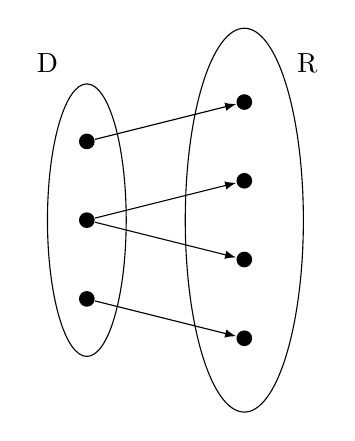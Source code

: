 \begin{tikzpicture}
%put some nodes on the left
\foreach \x in {1,2,3}{
\node[fill,circle,inner sep=2pt] (d\x) at (0,\x) {};
}
\node (D) at (-0.5,4) {D};
\node[fit=(d1) (d2) (d3),ellipse,draw,minimum width=1cm] {};
%put some nodes on the center
\foreach \x[count=\xi] in {0.5,1.5,...,4}{
\node[fill,circle,inner sep=2pt] (r\xi) at (2,\x) {};
}
\node (S) at (2.8,4) {R};
\node[fit=(r1) (r2) (r3) (r4),ellipse,draw,minimum width=1.5cm] {};
\draw[-latex] (d1) -- (r1);
\draw[-latex] (d2) -- (r2);
\draw[-latex] (d2) -- (r3);
\draw[-latex] (d3) -- (r4);
\end{tikzpicture}